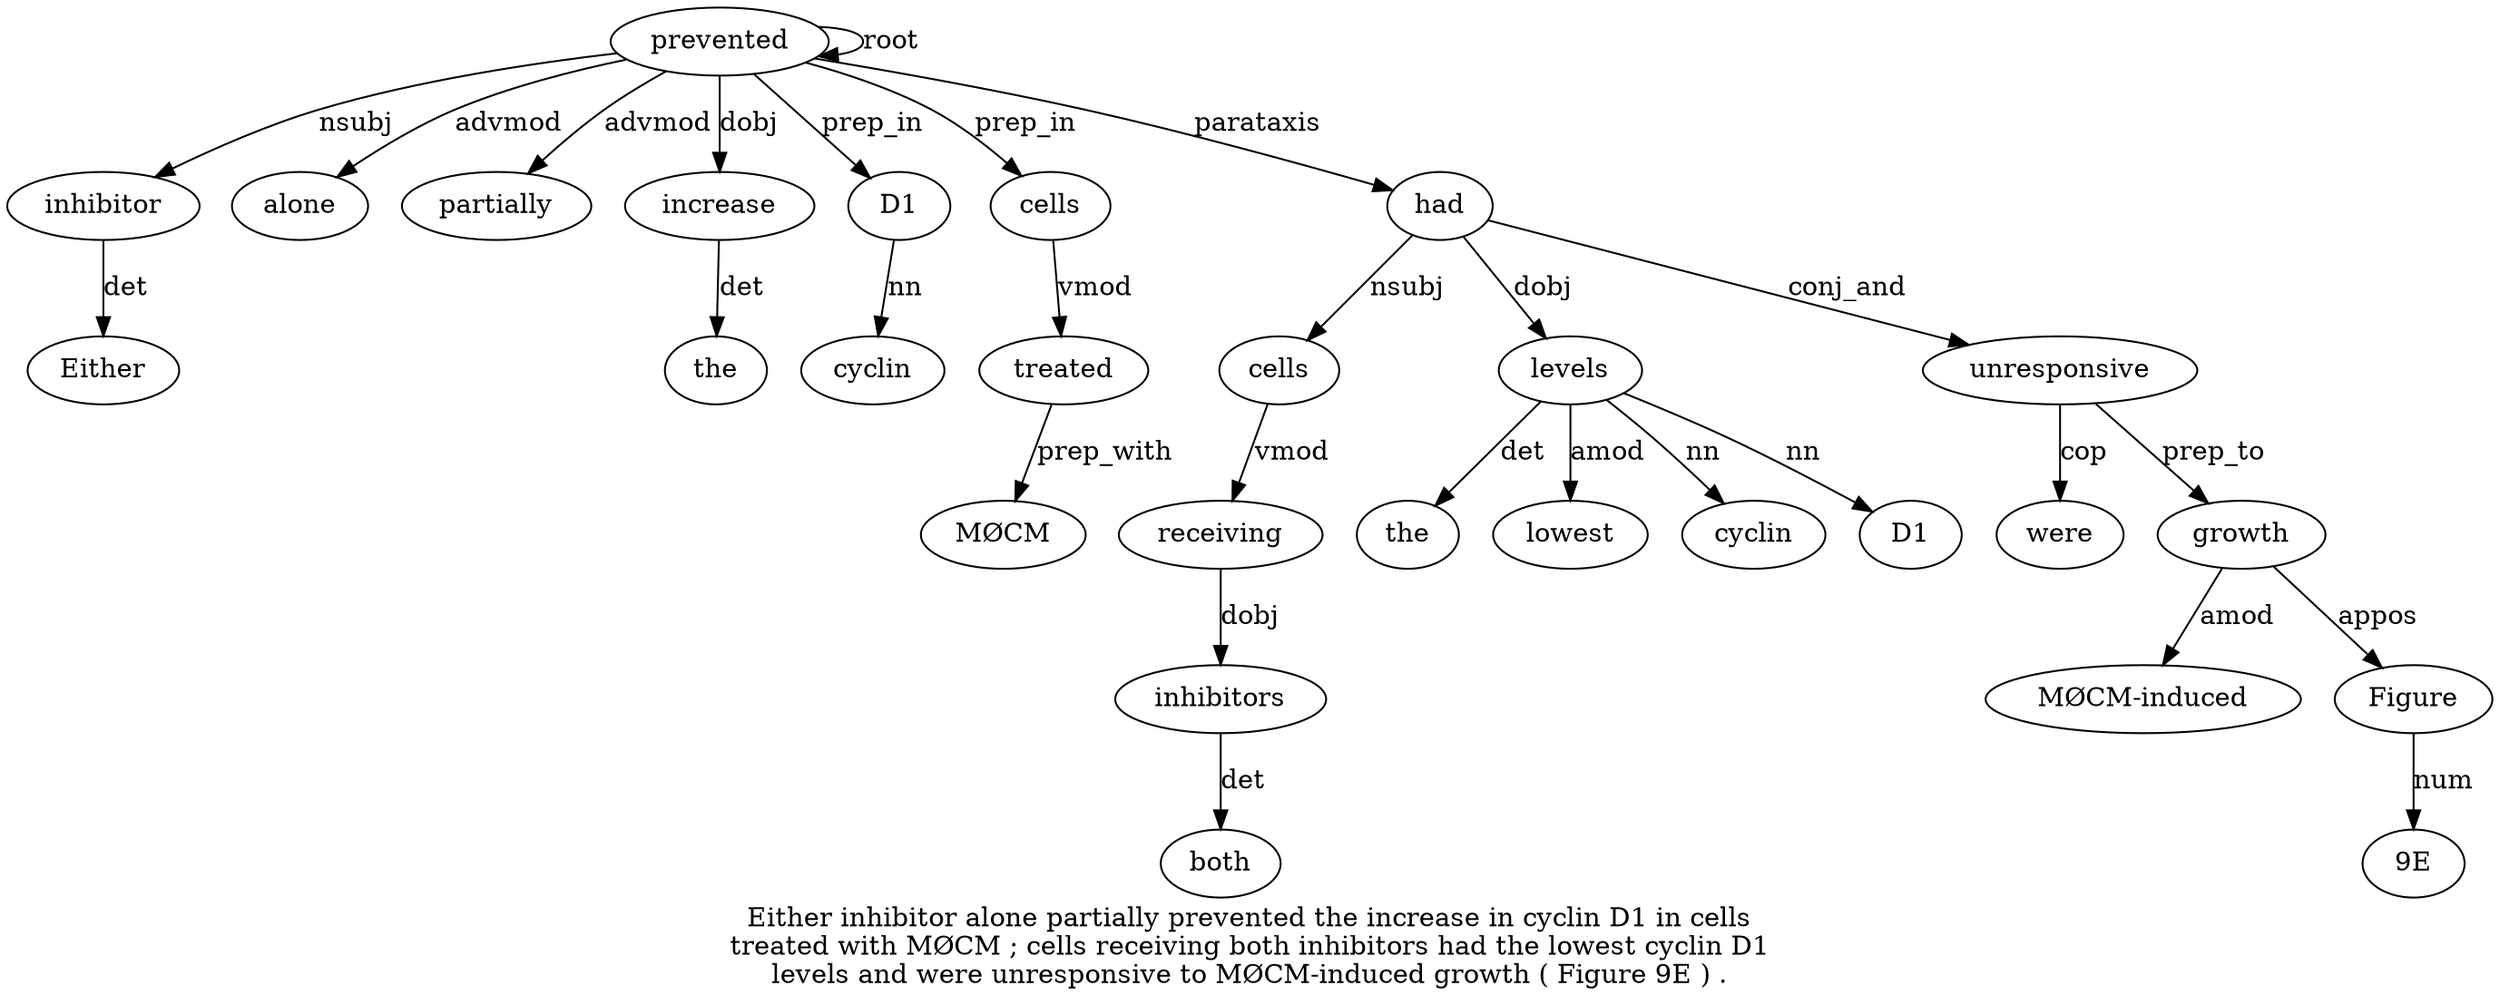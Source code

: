 digraph "Either inhibitor alone partially prevented the increase in cyclin D1 in cells treated with MØCM ; cells receiving both inhibitors had the lowest cyclin D1 levels and were unresponsive to MØCM-induced growth ( Figure 9E ) ." {
label="Either inhibitor alone partially prevented the increase in cyclin D1 in cells
treated with MØCM ; cells receiving both inhibitors had the lowest cyclin D1
levels and were unresponsive to MØCM-induced growth ( Figure 9E ) .";
inhibitor2 [style=filled, fillcolor=white, label=inhibitor];
Either1 [style=filled, fillcolor=white, label=Either];
inhibitor2 -> Either1  [label=det];
prevented5 [style=filled, fillcolor=white, label=prevented];
prevented5 -> inhibitor2  [label=nsubj];
alone3 [style=filled, fillcolor=white, label=alone];
prevented5 -> alone3  [label=advmod];
partially4 [style=filled, fillcolor=white, label=partially];
prevented5 -> partially4  [label=advmod];
prevented5 -> prevented5  [label=root];
increase7 [style=filled, fillcolor=white, label=increase];
the6 [style=filled, fillcolor=white, label=the];
increase7 -> the6  [label=det];
prevented5 -> increase7  [label=dobj];
D110 [style=filled, fillcolor=white, label=D1];
cyclin9 [style=filled, fillcolor=white, label=cyclin];
D110 -> cyclin9  [label=nn];
prevented5 -> D110  [label=prep_in];
cells12 [style=filled, fillcolor=white, label=cells];
prevented5 -> cells12  [label=prep_in];
treated13 [style=filled, fillcolor=white, label=treated];
cells12 -> treated13  [label=vmod];
"MØCM15" [style=filled, fillcolor=white, label="MØCM"];
treated13 -> "MØCM15"  [label=prep_with];
had21 [style=filled, fillcolor=white, label=had];
cells17 [style=filled, fillcolor=white, label=cells];
had21 -> cells17  [label=nsubj];
receiving18 [style=filled, fillcolor=white, label=receiving];
cells17 -> receiving18  [label=vmod];
inhibitors20 [style=filled, fillcolor=white, label=inhibitors];
both19 [style=filled, fillcolor=white, label=both];
inhibitors20 -> both19  [label=det];
receiving18 -> inhibitors20  [label=dobj];
prevented5 -> had21  [label=parataxis];
levels26 [style=filled, fillcolor=white, label=levels];
the22 [style=filled, fillcolor=white, label=the];
levels26 -> the22  [label=det];
lowest23 [style=filled, fillcolor=white, label=lowest];
levels26 -> lowest23  [label=amod];
cyclin24 [style=filled, fillcolor=white, label=cyclin];
levels26 -> cyclin24  [label=nn];
D125 [style=filled, fillcolor=white, label=D1];
levels26 -> D125  [label=nn];
had21 -> levels26  [label=dobj];
unresponsive29 [style=filled, fillcolor=white, label=unresponsive];
were28 [style=filled, fillcolor=white, label=were];
unresponsive29 -> were28  [label=cop];
had21 -> unresponsive29  [label=conj_and];
growth32 [style=filled, fillcolor=white, label=growth];
"MØCM-induced31" [style=filled, fillcolor=white, label="MØCM-induced"];
growth32 -> "MØCM-induced31"  [label=amod];
unresponsive29 -> growth32  [label=prep_to];
Figure34 [style=filled, fillcolor=white, label=Figure];
growth32 -> Figure34  [label=appos];
"9E35" [style=filled, fillcolor=white, label="9E"];
Figure34 -> "9E35"  [label=num];
}
